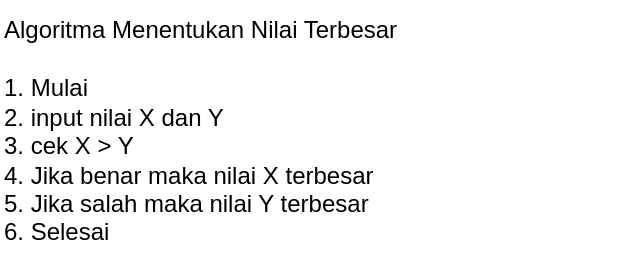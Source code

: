 <mxfile>
    <diagram id="FepPx-dPM-DVNltaWmlq" name="Algoritma menentukan nilai terbesar">
        <mxGraphModel dx="662" dy="467" grid="1" gridSize="10" guides="1" tooltips="1" connect="1" arrows="1" fold="1" page="1" pageScale="1" pageWidth="850" pageHeight="1100" math="0" shadow="0">
            <root>
                <mxCell id="0"/>
                <mxCell id="1" parent="0"/>
                <mxCell id="2" value="Algoritma Menentukan Nilai Terbesar" style="text;html=1;strokeColor=none;fillColor=none;align=left;verticalAlign=middle;whiteSpace=wrap;rounded=0;" vertex="1" parent="1">
                    <mxGeometry x="20" y="10" width="240" height="30" as="geometry"/>
                </mxCell>
                <mxCell id="3" value="1. Mulai&lt;br&gt;2. input nilai X dan Y&lt;br&gt;3. cek X &amp;gt; Y&lt;br&gt;4. Jika benar maka nilai X terbesar&lt;br&gt;5. Jika salah maka nilai Y terbesar&lt;br&gt;6. Selesai" style="text;html=1;strokeColor=none;fillColor=none;align=left;verticalAlign=middle;whiteSpace=wrap;rounded=0;" vertex="1" parent="1">
                    <mxGeometry x="20" y="40" width="310" height="100" as="geometry"/>
                </mxCell>
            </root>
        </mxGraphModel>
    </diagram>
    <diagram id="_awz0XE-jFNvCmfctCT8" name="Algoritma penentuan ganjil atau genap">
        <mxGraphModel dx="662" dy="467" grid="1" gridSize="10" guides="1" tooltips="1" connect="1" arrows="1" fold="1" page="1" pageScale="1" pageWidth="850" pageHeight="1100" math="0" shadow="0">
            <root>
                <mxCell id="0"/>
                <mxCell id="1" parent="0"/>
                <mxCell id="fpNfdreIr9eLA4HEUliP-1" value="Algoritma penentuan ganjil atau genap" style="text;html=1;strokeColor=none;fillColor=none;align=left;verticalAlign=middle;whiteSpace=wrap;rounded=0;" vertex="1" parent="1">
                    <mxGeometry x="20" y="10" width="210" height="30" as="geometry"/>
                </mxCell>
                <mxCell id="fpNfdreIr9eLA4HEUliP-2" value="1. Mulai&lt;br&gt;2. Input X&amp;nbsp;&lt;br&gt;3. Jika X / 2 memiliki % 0 atau habis&lt;br&gt;4. Jika benar maka X bilangan genap&lt;br&gt;5. Jika tidak maka X bilangan ganjil&lt;br&gt;6. Selesai" style="text;html=1;strokeColor=none;fillColor=none;align=left;verticalAlign=middle;whiteSpace=wrap;rounded=0;" vertex="1" parent="1">
                    <mxGeometry x="20" y="40" width="280" height="100" as="geometry"/>
                </mxCell>
            </root>
        </mxGraphModel>
    </diagram>
</mxfile>